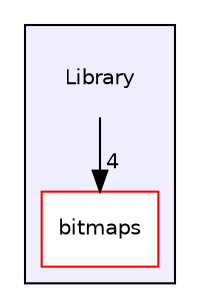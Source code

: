 digraph "D:/Bestanden/ET Jaar 3/Software Ontwikkeling/Software/swont_ide/Library" {
  compound=true
  node [ fontsize="10", fontname="Helvetica"];
  edge [ labelfontsize="10", labelfontname="Helvetica"];
  subgraph clusterdir_5ad7f572bbca03234e8e621e192fc099 {
    graph [ bgcolor="#eeeeff", pencolor="black", label="" URL="dir_5ad7f572bbca03234e8e621e192fc099.html"];
    dir_5ad7f572bbca03234e8e621e192fc099 [shape=plaintext label="Library"];
    dir_1a42898649e3a278369544d7a0f55e99 [shape=box label="bitmaps" color="red" fillcolor="white" style="filled" URL="dir_1a42898649e3a278369544d7a0f55e99.html"];
  }
  dir_5ad7f572bbca03234e8e621e192fc099->dir_1a42898649e3a278369544d7a0f55e99 [headlabel="4", labeldistance=1.5 headhref="dir_000000_000001.html"];
}
